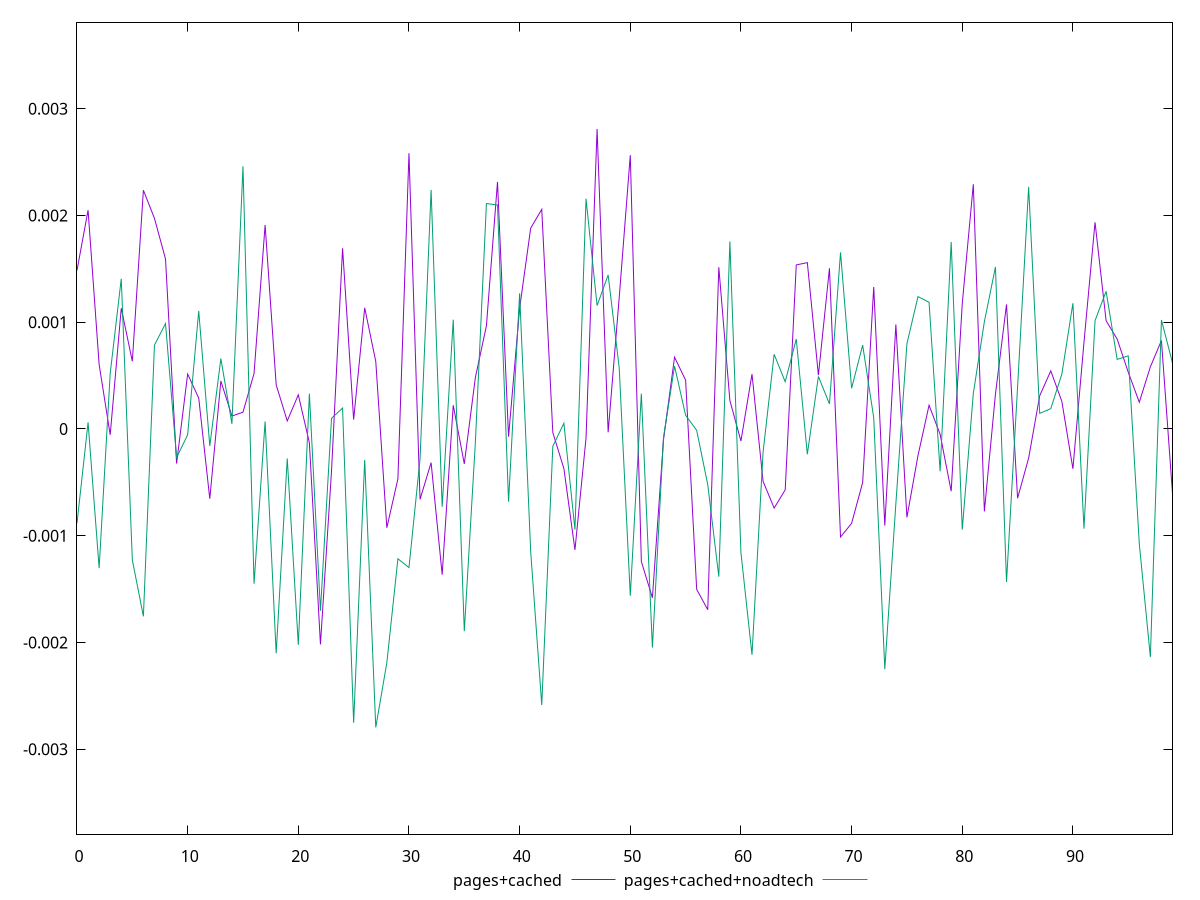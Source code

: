 reset

$pagesCached <<EOF
0 0.001485297552889703
1 0.0020494125868383848
2 0.0006041402630610816
3 -0.000054965354656731635
4 0.001130711908342684
5 0.0006339312404452812
6 0.0022364174081507117
7 0.001972715058887399
8 0.0015921093463627516
9 -0.00032340495253614155
10 0.0005146205022102273
11 0.0002894189236081918
12 -0.0006535224028829728
13 0.0004492875088932335
14 0.00012149123198291982
15 0.00015716455409568313
16 0.0005199400688298406
17 0.0019105112008135688
18 0.0004139184415768432
19 0.00007500668147185588
20 0.0003199107687612385
21 -0.00012968333844760922
22 -0.0020177937901371045
23 -0.00039508979759410643
24 0.0016923134770520565
25 0.00008824300158526092
26 0.001134784763612392
27 0.0006317809657776098
28 -0.0009251571415390325
29 -0.0004672386834408992
30 0.0025833289639302214
31 -0.0006594227945353365
32 -0.00031552368280719003
33 -0.001364768798552949
34 0.00022208983095650827
35 -0.00032670059743344416
36 0.00048151919914145443
37 0.0009664009726996514
38 0.002314580259973006
39 -0.0000722438665940994
40 0.0011299285685621768
41 0.0018814198422310712
42 0.002057372272251023
43 -0.000034477150643633624
44 -0.00037081247466403804
45 -0.00113290782874391
46 -0.00008535713467583468
47 0.00280940376796531
48 -0.00003141250171695194
49 0.001231214777173436
50 0.0025646297866197027
51 -0.00124172648754444
52 -0.0015815186607410125
53 -0.00010345534647589801
54 0.000672198677848656
55 0.00045715197769980674
56 -0.001502327072333643
57 -0.0016933512635394531
58 0.0015152241294463153
59 0.0002668707815746478
60 -0.00011324998669550289
61 0.0005137828910434816
62 -0.0004903028465253123
63 -0.000741023137690478
64 -0.0005704355566189151
65 0.0015365372941465694
66 0.0015581333054606483
67 0.0005038062812164673
68 0.0015048654827119084
69 -0.0010119513985320965
70 -0.0008844702376022793
71 -0.0005019433702615628
72 0.001330209088675532
73 -0.0009056571018763593
74 0.0009786410902977293
75 -0.0008279315325724693
76 -0.00024937497827059226
77 0.00022183623827254587
78 -0.000049800305231665305
79 -0.000583250820789708
80 0.0011734638195205218
81 0.0022923940181012814
82 -0.0007725649705255527
83 0.00032635129476679903
84 0.0011665573555854646
85 -0.0006485043420772501
86 -0.00027291933614567775
87 0.0003111523373999081
88 0.000544023037959917
89 0.00025855884946962787
90 -0.0003731544715152807
91 0.0008113262127193427
92 0.0019359201947026833
93 0.001014221549660576
94 0.0008420574763546374
95 0.0005319183175124497
96 0.0002503226233898254
97 0.0005814671069811256
98 0.0008286027557042325
99 -0.0006047468422015012
EOF

$pagesCachedNoadtech <<EOF
0 -0.00088385547632189
1 0.0000622249177725211
2 -0.0013032101899979253
3 0.0005207567828180895
4 0.0014077659760417804
5 -0.0012274102700874983
6 -0.0017551745066994046
7 0.0007854046073442131
8 0.0009878712409224805
9 -0.00026872908238317504
10 -0.00005453594408672546
11 0.0011055253475242277
12 -0.00015962481121010503
13 0.0006598579796219889
14 0.0000479872746829613
15 0.0024605922854847246
16 -0.0014496188361465528
17 0.00007061662888932178
18 -0.002100856047530949
19 -0.0002765774967223039
20 -0.0020217594514772854
21 0.00033070743526159436
22 -0.0017032605482431348
23 0.00009970227953707504
24 0.0001962471310412906
25 -0.002752579507325246
26 -0.0002901793424820892
27 -0.0027954079311180145
28 -0.002189734671149275
29 -0.0012160499198128648
30 -0.0012983763182881892
31 -0.0002814535967646725
32 0.0022398045515705694
33 -0.0007292124752429551
34 0.0010233610606640048
35 -0.0018945044637841701
36 -0.00012589395056691877
37 0.0021116176961078607
38 0.0020981137531153765
39 -0.0006814621234937179
40 0.0012699821230500142
41 -0.0011492884375623547
42 -0.0025854811071911797
43 -0.00016186625920019127
44 0.00005351497498411739
45 -0.0009423249389309562
46 0.002156770329969484
47 0.001155445580032829
48 0.0014428463630554661
49 0.0005714323925931014
50 -0.0015622732068957352
51 0.00033017296183785046
52 -0.002047843408188525
53 -0.00008105137306285842
54 0.0005882986507916294
55 0.0001285752358678241
56 -0.000013019838880805324
57 -0.000521188041051921
58 -0.0013834058884981076
59 0.0017570295574101031
60 -0.0011595998148270542
61 -0.002115473366243893
62 -0.00021737252332179933
63 0.000699361629145756
64 0.0004424073304117948
65 0.0008421791594737265
66 -0.00023677519415434
67 0.0004916297081622634
68 0.00023455817212258094
69 0.0016544553808424867
70 0.0003805456542309224
71 0.0007856665198715376
72 0.00010552590934731712
73 -0.002249946197186915
74 -0.0007011436207453764
75 0.0007991810883665879
76 0.0012399645121400238
77 0.0011863758937566244
78 -0.0003968424374816959
79 0.0017516983843218399
80 -0.000942655632939453
81 0.0003328556462742119
82 0.0010050621385944585
83 0.00151733225151856
84 -0.0014329394206594333
85 0.0003933570326009045
86 0.002266750883170892
87 0.0001460381129681299
88 0.00019016941684891624
89 0.0005134241436744979
90 0.0011775847483711183
91 -0.0009335069096885612
92 0.0010143123862741104
93 0.0012892630901344343
94 0.0006517547579307608
95 0.0006851788504364153
96 -0.0010768341751524358
97 -0.002136387684184017
98 0.0010209022793842587
99 0.0006180069753785123
EOF

set key outside below
set xrange [0:99]
set yrange [-0.0037954079311180145:0.00380940376796531]
set trange [-0.0037954079311180145:0.00380940376796531]
set terminal svg size 640, 520 enhanced background rgb 'white'
set output "report_00017_2021-02-10T15-08-03.406Z/meta/pScore-difference/comparison/line/1_vs_2.svg"

plot $pagesCached title "pages+cached" with line, \
     $pagesCachedNoadtech title "pages+cached+noadtech" with line

reset
